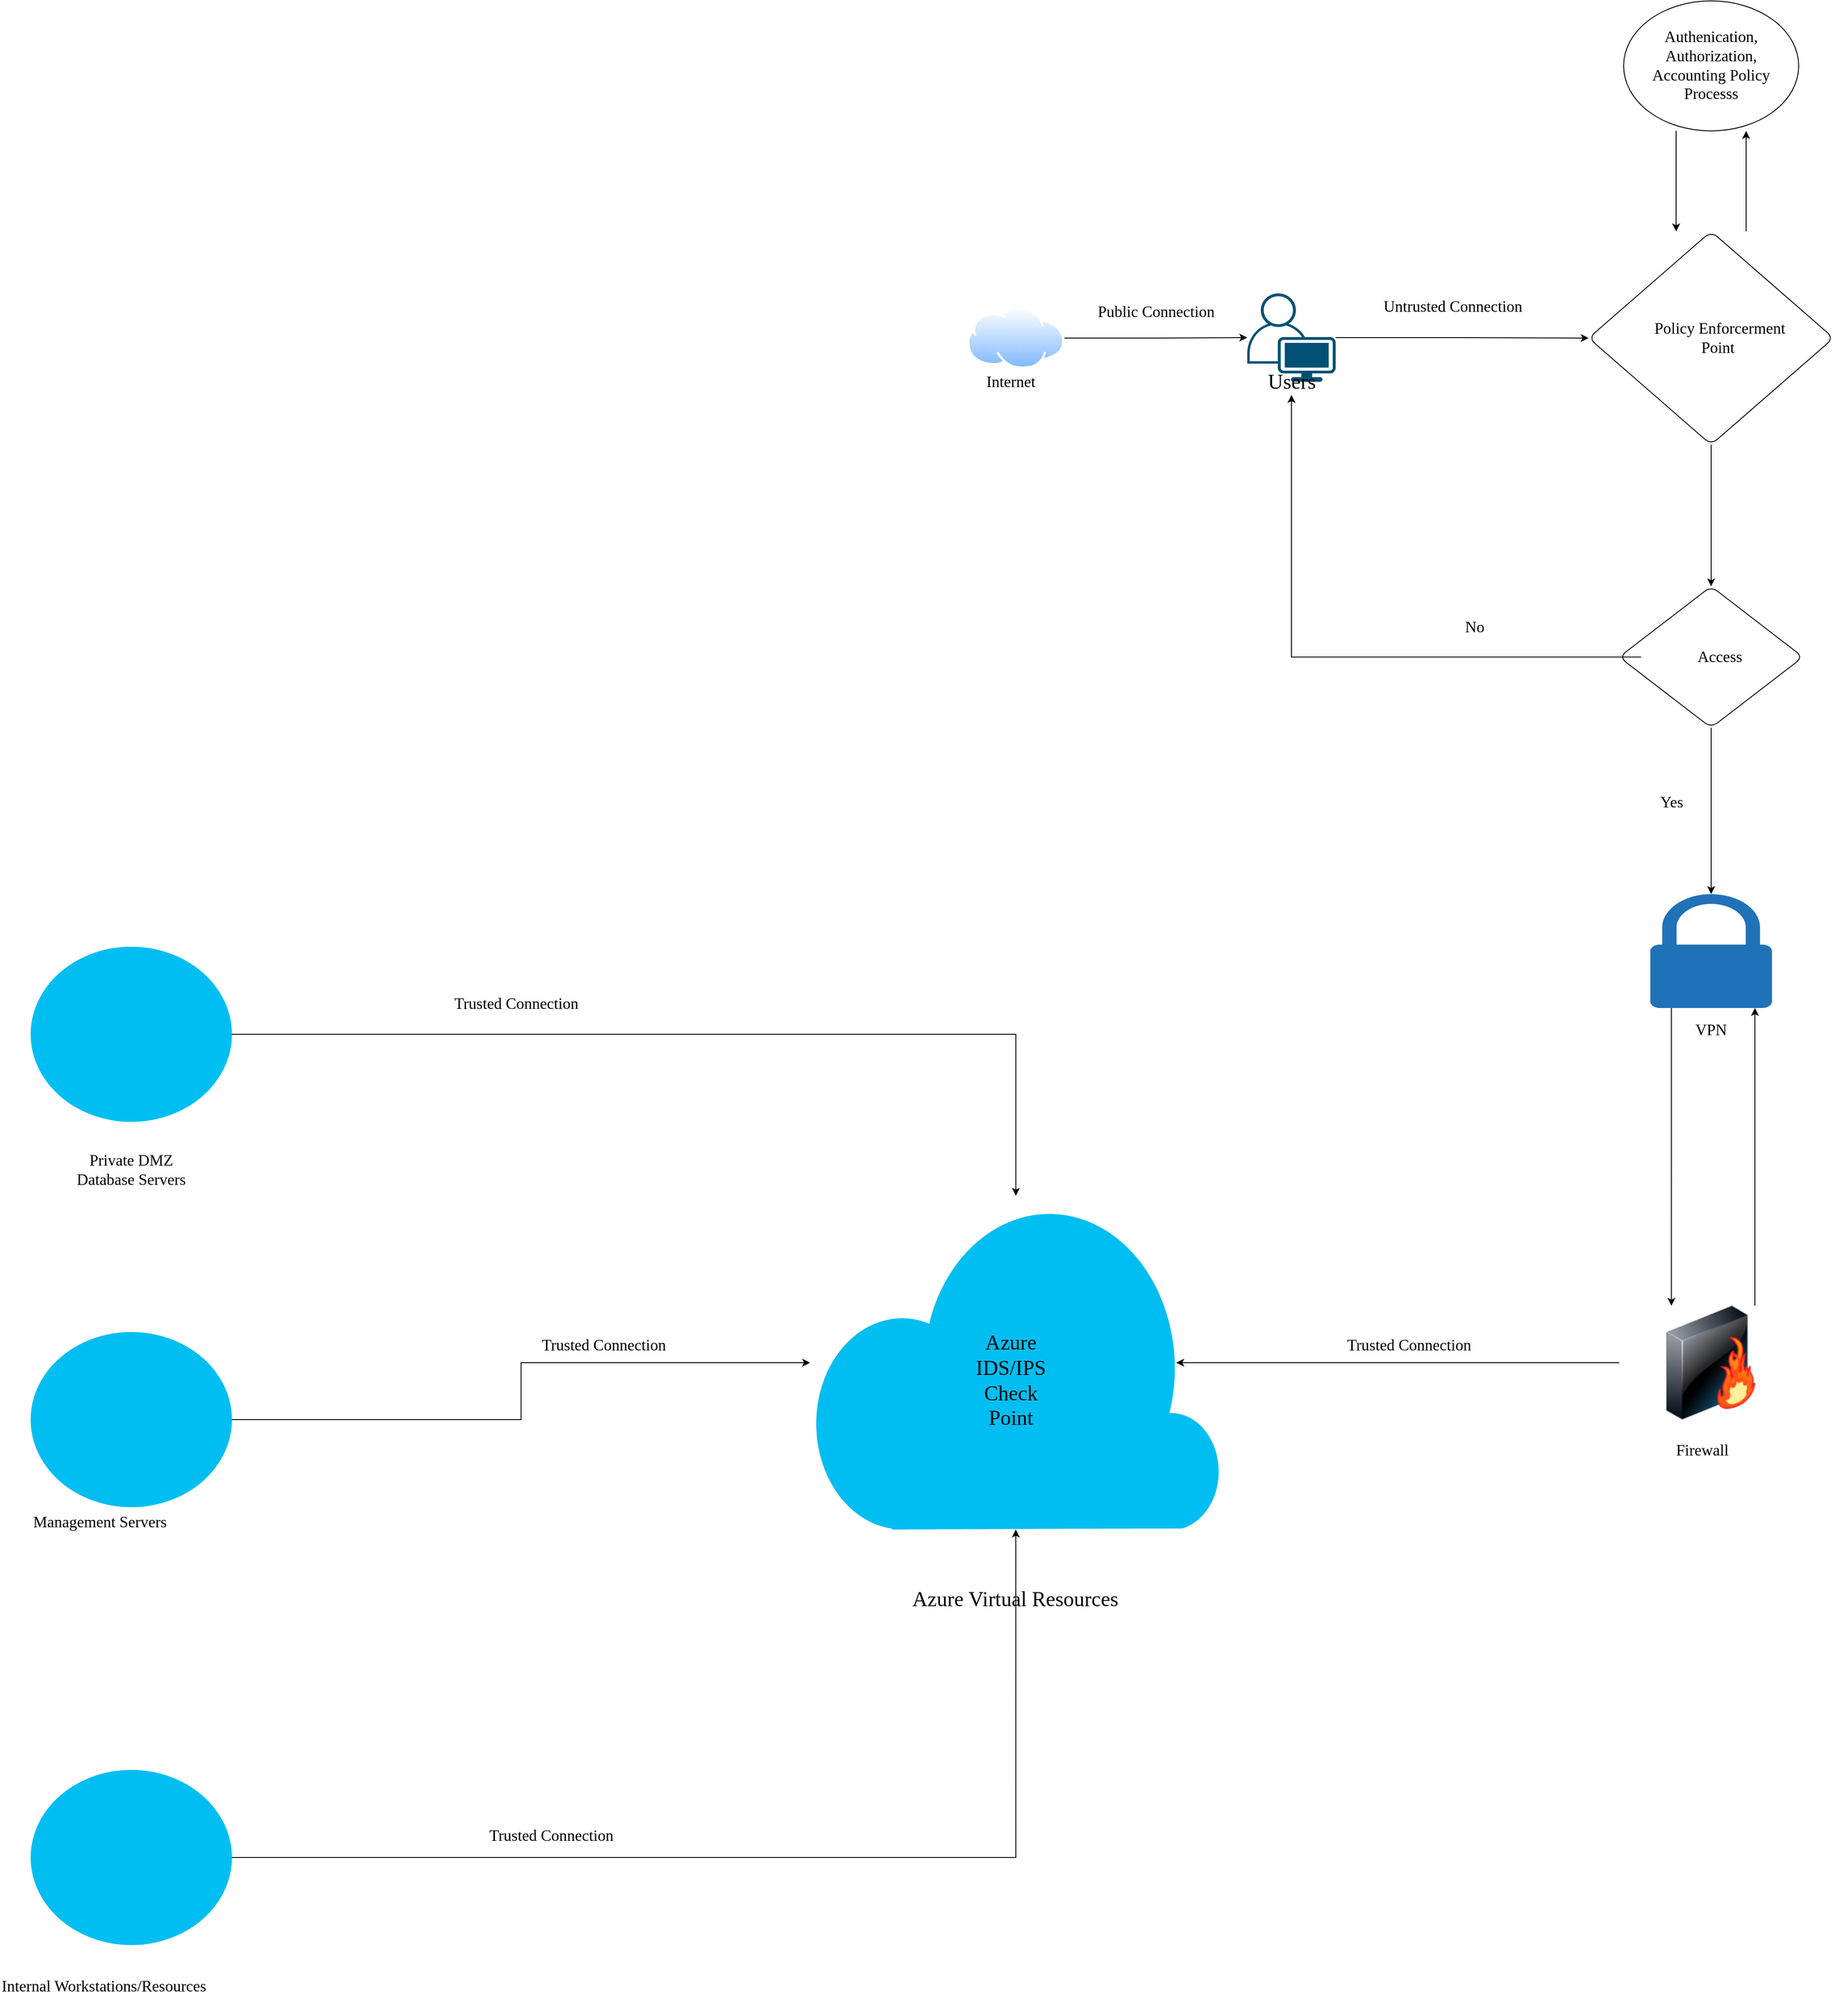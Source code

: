 <mxfile version="24.2.5" type="github">
  <diagram name="Page-1" id="52a04d89-c75d-2922-d76d-85b35f80e030">
    <mxGraphModel dx="4405" dy="2458" grid="1" gridSize="10" guides="1" tooltips="1" connect="1" arrows="1" fold="1" page="1" pageScale="1" pageWidth="1100" pageHeight="850" background="none" math="0" shadow="0">
      <root>
        <mxCell id="0" />
        <mxCell id="1" parent="0" />
        <mxCell id="3csDo20T_HW6M1ZZTiB5-7" value="" style="edgeStyle=orthogonalEdgeStyle;rounded=0;orthogonalLoop=1;jettySize=auto;html=1;" edge="1" parent="1" source="6sU9U3ZxSKF4zSMgwB_Y-1" target="3csDo20T_HW6M1ZZTiB5-6">
          <mxGeometry relative="1" as="geometry" />
        </mxCell>
        <mxCell id="6sU9U3ZxSKF4zSMgwB_Y-1" value="" style="points=[[0.35,0,0],[0.98,0.51,0],[1,0.71,0],[0.67,1,0],[0,0.795,0],[0,0.65,0]];verticalLabelPosition=bottom;sketch=0;html=1;verticalAlign=top;aspect=fixed;align=center;pointerEvents=1;shape=mxgraph.cisco19.user;fillColor=#005073;strokeColor=none;" parent="1" vertex="1">
          <mxGeometry x="350" y="324" width="101" height="101" as="geometry" />
        </mxCell>
        <mxCell id="6sU9U3ZxSKF4zSMgwB_Y-2" value="&lt;font face=&quot;Comic Sans MS&quot; style=&quot;font-size: 24px;&quot;&gt;Users&lt;/font&gt;" style="text;strokeColor=none;align=center;fillColor=none;html=1;verticalAlign=middle;whiteSpace=wrap;rounded=0;" parent="1" vertex="1">
          <mxGeometry x="355.5" y="410" width="90" height="30" as="geometry" />
        </mxCell>
        <mxCell id="3csDo20T_HW6M1ZZTiB5-3" style="edgeStyle=orthogonalEdgeStyle;rounded=0;orthogonalLoop=1;jettySize=auto;html=1;" edge="1" parent="1" source="3csDo20T_HW6M1ZZTiB5-1" target="6sU9U3ZxSKF4zSMgwB_Y-1">
          <mxGeometry relative="1" as="geometry" />
        </mxCell>
        <mxCell id="3csDo20T_HW6M1ZZTiB5-1" value="" style="image;aspect=fixed;perimeter=ellipsePerimeter;html=1;align=center;shadow=0;dashed=0;spacingTop=3;image=img/lib/active_directory/internet_cloud.svg;" vertex="1" parent="1">
          <mxGeometry x="30" y="340" width="111.11" height="70" as="geometry" />
        </mxCell>
        <mxCell id="3csDo20T_HW6M1ZZTiB5-2" value="&lt;font face=&quot;Comic Sans MS&quot; style=&quot;font-size: 18px;&quot;&gt;Internet&lt;/font&gt;" style="text;strokeColor=none;align=center;fillColor=none;html=1;verticalAlign=middle;whiteSpace=wrap;rounded=0;" vertex="1" parent="1">
          <mxGeometry x="20" y="410" width="120" height="30" as="geometry" />
        </mxCell>
        <mxCell id="3csDo20T_HW6M1ZZTiB5-4" value="&lt;font style=&quot;font-size: 18px;&quot; face=&quot;Comic Sans MS&quot;&gt;Public Connection&lt;/font&gt;" style="text;strokeColor=none;align=center;fillColor=none;html=1;verticalAlign=middle;whiteSpace=wrap;rounded=0;" vertex="1" parent="1">
          <mxGeometry x="141.11" y="330" width="210" height="30" as="geometry" />
        </mxCell>
        <mxCell id="3csDo20T_HW6M1ZZTiB5-12" value="" style="edgeStyle=orthogonalEdgeStyle;rounded=0;orthogonalLoop=1;jettySize=auto;html=1;" edge="1" parent="1">
          <mxGeometry relative="1" as="geometry">
            <mxPoint x="920" y="253.25" as="sourcePoint" />
            <mxPoint x="920" y="138.5" as="targetPoint" />
          </mxGeometry>
        </mxCell>
        <mxCell id="3csDo20T_HW6M1ZZTiB5-18" value="" style="edgeStyle=orthogonalEdgeStyle;rounded=0;orthogonalLoop=1;jettySize=auto;html=1;" edge="1" parent="1" source="3csDo20T_HW6M1ZZTiB5-6" target="3csDo20T_HW6M1ZZTiB5-17">
          <mxGeometry relative="1" as="geometry" />
        </mxCell>
        <mxCell id="3csDo20T_HW6M1ZZTiB5-6" value="" style="rhombus;whiteSpace=wrap;html=1;verticalAlign=top;sketch=0;pointerEvents=1;rounded=1;" vertex="1" parent="1">
          <mxGeometry x="740" y="253.25" width="280" height="243.5" as="geometry" />
        </mxCell>
        <mxCell id="3csDo20T_HW6M1ZZTiB5-9" value="&lt;font face=&quot;Comic Sans MS&quot;&gt;&lt;span style=&quot;font-size: 18px;&quot;&gt;Policy Enforcerment Point&amp;nbsp;&lt;/span&gt;&lt;/font&gt;" style="text;strokeColor=none;align=center;fillColor=none;html=1;verticalAlign=middle;whiteSpace=wrap;rounded=0;" vertex="1" parent="1">
          <mxGeometry x="800" y="364.5" width="180" height="20" as="geometry" />
        </mxCell>
        <mxCell id="3csDo20T_HW6M1ZZTiB5-16" style="edgeStyle=orthogonalEdgeStyle;rounded=0;orthogonalLoop=1;jettySize=auto;html=1;entryX=0.5;entryY=0;entryDx=0;entryDy=0;" edge="1" parent="1">
          <mxGeometry relative="1" as="geometry">
            <mxPoint x="840" y="138.5" as="sourcePoint" />
            <mxPoint x="840" y="253.25" as="targetPoint" />
          </mxGeometry>
        </mxCell>
        <mxCell id="3csDo20T_HW6M1ZZTiB5-11" value="" style="ellipse;whiteSpace=wrap;html=1;verticalAlign=top;sketch=0;pointerEvents=1;rounded=1;" vertex="1" parent="1">
          <mxGeometry x="780" y="-10" width="200" height="148.5" as="geometry" />
        </mxCell>
        <mxCell id="3csDo20T_HW6M1ZZTiB5-13" value="&lt;font face=&quot;Comic Sans MS&quot;&gt;&lt;span style=&quot;font-size: 18px;&quot;&gt;Authenication, Authorization, Accounting Policy Processs&lt;/span&gt;&lt;/font&gt;" style="text;strokeColor=none;align=center;fillColor=none;html=1;verticalAlign=middle;whiteSpace=wrap;rounded=0;" vertex="1" parent="1">
          <mxGeometry x="790" y="54.25" width="180" height="20" as="geometry" />
        </mxCell>
        <mxCell id="3csDo20T_HW6M1ZZTiB5-15" value="&lt;font style=&quot;font-size: 18px;&quot; face=&quot;Comic Sans MS&quot;&gt;Untrusted Connection&lt;/font&gt;" style="text;strokeColor=none;align=center;fillColor=none;html=1;verticalAlign=middle;whiteSpace=wrap;rounded=0;" vertex="1" parent="1">
          <mxGeometry x="480" y="324" width="210" height="30" as="geometry" />
        </mxCell>
        <mxCell id="3csDo20T_HW6M1ZZTiB5-24" style="edgeStyle=orthogonalEdgeStyle;rounded=0;orthogonalLoop=1;jettySize=auto;html=1;" edge="1" parent="1" source="3csDo20T_HW6M1ZZTiB5-17" target="3csDo20T_HW6M1ZZTiB5-23">
          <mxGeometry relative="1" as="geometry" />
        </mxCell>
        <mxCell id="3csDo20T_HW6M1ZZTiB5-17" value="" style="rhombus;whiteSpace=wrap;html=1;verticalAlign=top;sketch=0;pointerEvents=1;rounded=1;" vertex="1" parent="1">
          <mxGeometry x="775" y="658.5" width="210" height="161.5" as="geometry" />
        </mxCell>
        <mxCell id="3csDo20T_HW6M1ZZTiB5-20" style="edgeStyle=orthogonalEdgeStyle;rounded=0;orthogonalLoop=1;jettySize=auto;html=1;entryX=0.5;entryY=1;entryDx=0;entryDy=0;" edge="1" parent="1" source="3csDo20T_HW6M1ZZTiB5-19" target="6sU9U3ZxSKF4zSMgwB_Y-2">
          <mxGeometry relative="1" as="geometry" />
        </mxCell>
        <mxCell id="3csDo20T_HW6M1ZZTiB5-19" value="&lt;font face=&quot;Comic Sans MS&quot;&gt;&lt;span style=&quot;font-size: 18px;&quot;&gt;Access&lt;/span&gt;&lt;/font&gt;" style="text;strokeColor=none;align=center;fillColor=none;html=1;verticalAlign=middle;whiteSpace=wrap;rounded=0;" vertex="1" parent="1">
          <mxGeometry x="800" y="729.25" width="180" height="20" as="geometry" />
        </mxCell>
        <mxCell id="3csDo20T_HW6M1ZZTiB5-21" value="&lt;font face=&quot;Comic Sans MS&quot; style=&quot;font-size: 18px;&quot;&gt;No&lt;/font&gt;" style="text;strokeColor=none;align=center;fillColor=none;html=1;verticalAlign=middle;whiteSpace=wrap;rounded=0;" vertex="1" parent="1">
          <mxGeometry x="530" y="690" width="160" height="30" as="geometry" />
        </mxCell>
        <mxCell id="3csDo20T_HW6M1ZZTiB5-23" value="" style="sketch=0;pointerEvents=1;shadow=0;dashed=0;html=1;strokeColor=none;labelPosition=center;verticalLabelPosition=bottom;verticalAlign=top;outlineConnect=0;align=center;shape=mxgraph.office.security.lock_protected;fillColor=#2072B8;" vertex="1" parent="1">
          <mxGeometry x="810.5" y="1010" width="139" height="130" as="geometry" />
        </mxCell>
        <mxCell id="3csDo20T_HW6M1ZZTiB5-25" value="&lt;font face=&quot;Comic Sans MS&quot; style=&quot;font-size: 18px;&quot;&gt;Yes&lt;/font&gt;" style="text;strokeColor=none;align=center;fillColor=none;html=1;verticalAlign=middle;whiteSpace=wrap;rounded=0;" vertex="1" parent="1">
          <mxGeometry x="790" y="890" width="90" height="30" as="geometry" />
        </mxCell>
        <mxCell id="3csDo20T_HW6M1ZZTiB5-29" style="edgeStyle=orthogonalEdgeStyle;rounded=0;orthogonalLoop=1;jettySize=auto;html=1;entryX=0.5;entryY=0;entryDx=0;entryDy=0;" edge="1" parent="1" source="3csDo20T_HW6M1ZZTiB5-23">
          <mxGeometry relative="1" as="geometry">
            <mxPoint x="834.57" y="1180" as="sourcePoint" />
            <mxPoint x="834.57" y="1480" as="targetPoint" />
            <Array as="points">
              <mxPoint x="835" y="1310" />
            </Array>
          </mxGeometry>
        </mxCell>
        <mxCell id="3csDo20T_HW6M1ZZTiB5-26" value="&lt;font face=&quot;Comic Sans MS&quot; style=&quot;font-size: 18px;&quot;&gt;VPN&lt;/font&gt;" style="text;strokeColor=none;align=center;fillColor=none;html=1;verticalAlign=middle;whiteSpace=wrap;rounded=0;" vertex="1" parent="1">
          <mxGeometry x="800" y="1150" width="160" height="30" as="geometry" />
        </mxCell>
        <mxCell id="3csDo20T_HW6M1ZZTiB5-28" style="edgeStyle=orthogonalEdgeStyle;rounded=0;orthogonalLoop=1;jettySize=auto;html=1;" edge="1" parent="1">
          <mxGeometry relative="1" as="geometry">
            <mxPoint x="930.0" y="1480" as="sourcePoint" />
            <mxPoint x="930.0" y="1140" as="targetPoint" />
          </mxGeometry>
        </mxCell>
        <mxCell id="3csDo20T_HW6M1ZZTiB5-27" value="" style="image;html=1;image=img/lib/clip_art/networking/Firewall-page1_128x128.png" vertex="1" parent="1">
          <mxGeometry x="775" y="1480" width="210" height="130" as="geometry" />
        </mxCell>
        <mxCell id="3csDo20T_HW6M1ZZTiB5-30" value="&lt;font face=&quot;Comic Sans MS&quot; style=&quot;font-size: 18px;&quot;&gt;Firewall&lt;/font&gt;" style="text;strokeColor=none;align=center;fillColor=none;html=1;verticalAlign=middle;whiteSpace=wrap;rounded=0;" vertex="1" parent="1">
          <mxGeometry x="790" y="1630" width="160" height="30" as="geometry" />
        </mxCell>
        <mxCell id="3csDo20T_HW6M1ZZTiB5-33" value="" style="verticalLabelPosition=bottom;html=1;verticalAlign=top;align=center;strokeColor=none;fillColor=#00BEF2;shape=mxgraph.azure.cloud;" vertex="1" parent="1">
          <mxGeometry x="-149.45" y="1354.5" width="470" height="381" as="geometry" />
        </mxCell>
        <mxCell id="3csDo20T_HW6M1ZZTiB5-34" style="edgeStyle=orthogonalEdgeStyle;rounded=0;orthogonalLoop=1;jettySize=auto;html=1;entryX=0.89;entryY=0.5;entryDx=0;entryDy=0;entryPerimeter=0;" edge="1" parent="1" source="3csDo20T_HW6M1ZZTiB5-27" target="3csDo20T_HW6M1ZZTiB5-33">
          <mxGeometry relative="1" as="geometry" />
        </mxCell>
        <mxCell id="3csDo20T_HW6M1ZZTiB5-35" value="&lt;font face=&quot;Comic Sans MS&quot; style=&quot;font-size: 24px;&quot;&gt;Azure Virtual Resources&lt;/font&gt;" style="text;strokeColor=none;align=center;fillColor=none;html=1;verticalAlign=middle;whiteSpace=wrap;rounded=0;" vertex="1" parent="1">
          <mxGeometry x="-96.67" y="1750" width="364.44" height="130" as="geometry" />
        </mxCell>
        <mxCell id="3csDo20T_HW6M1ZZTiB5-45" style="edgeStyle=orthogonalEdgeStyle;rounded=0;orthogonalLoop=1;jettySize=auto;html=1;" edge="1" parent="1" source="3csDo20T_HW6M1ZZTiB5-36" target="3csDo20T_HW6M1ZZTiB5-33">
          <mxGeometry relative="1" as="geometry" />
        </mxCell>
        <mxCell id="3csDo20T_HW6M1ZZTiB5-36" value="" style="ellipse;whiteSpace=wrap;html=1;verticalAlign=top;fillColor=#00BEF2;strokeColor=none;" vertex="1" parent="1">
          <mxGeometry x="-1040" y="1070" width="230" height="200" as="geometry" />
        </mxCell>
        <mxCell id="3csDo20T_HW6M1ZZTiB5-38" value="&lt;font face=&quot;Comic Sans MS&quot;&gt;&lt;span style=&quot;font-size: 18px;&quot;&gt;Private DMZ Database Servers&lt;/span&gt;&lt;/font&gt;" style="text;strokeColor=none;align=center;fillColor=none;html=1;verticalAlign=middle;whiteSpace=wrap;rounded=0;" vertex="1" parent="1">
          <mxGeometry x="-1005" y="1310" width="160" height="30" as="geometry" />
        </mxCell>
        <mxCell id="3csDo20T_HW6M1ZZTiB5-44" style="edgeStyle=orthogonalEdgeStyle;rounded=0;orthogonalLoop=1;jettySize=auto;html=1;" edge="1" parent="1" source="3csDo20T_HW6M1ZZTiB5-39" target="3csDo20T_HW6M1ZZTiB5-33">
          <mxGeometry relative="1" as="geometry" />
        </mxCell>
        <mxCell id="3csDo20T_HW6M1ZZTiB5-39" value="" style="ellipse;whiteSpace=wrap;html=1;verticalAlign=top;fillColor=#00BEF2;strokeColor=none;" vertex="1" parent="1">
          <mxGeometry x="-1040" y="1510" width="230" height="200" as="geometry" />
        </mxCell>
        <mxCell id="3csDo20T_HW6M1ZZTiB5-40" value="&lt;div style=&quot;text-align: center;&quot;&gt;&lt;span style=&quot;background-color: initial; font-size: 18px;&quot;&gt;&lt;font face=&quot;Comic Sans MS&quot;&gt;&amp;nbsp; &amp;nbsp; &amp;nbsp; &amp;nbsp; Management Servers&amp;nbsp;&lt;/font&gt;&lt;/span&gt;&lt;/div&gt;" style="text;whiteSpace=wrap;html=1;" vertex="1" parent="1">
          <mxGeometry x="-1075" y="1710" width="300" height="50" as="geometry" />
        </mxCell>
        <mxCell id="3csDo20T_HW6M1ZZTiB5-41" value="" style="ellipse;whiteSpace=wrap;html=1;verticalAlign=top;fillColor=#00BEF2;strokeColor=none;" vertex="1" parent="1">
          <mxGeometry x="-1040" y="2010" width="230" height="200" as="geometry" />
        </mxCell>
        <mxCell id="3csDo20T_HW6M1ZZTiB5-42" value="&lt;div style=&quot;text-align: center;&quot;&gt;&lt;font face=&quot;Comic Sans MS&quot;&gt;&lt;span style=&quot;font-size: 18px;&quot;&gt;Internal Workstations/Resources&lt;/span&gt;&lt;/font&gt;&lt;/div&gt;" style="text;whiteSpace=wrap;html=1;" vertex="1" parent="1">
          <mxGeometry x="-1075" y="2240" width="300" height="50" as="geometry" />
        </mxCell>
        <mxCell id="3csDo20T_HW6M1ZZTiB5-43" style="edgeStyle=orthogonalEdgeStyle;rounded=0;orthogonalLoop=1;jettySize=auto;html=1;entryX=0.5;entryY=1;entryDx=0;entryDy=0;entryPerimeter=0;" edge="1" parent="1" source="3csDo20T_HW6M1ZZTiB5-41" target="3csDo20T_HW6M1ZZTiB5-33">
          <mxGeometry relative="1" as="geometry" />
        </mxCell>
        <mxCell id="3csDo20T_HW6M1ZZTiB5-46" value="&lt;font style=&quot;font-size: 18px;&quot; face=&quot;Comic Sans MS&quot;&gt;Trusted Connection&lt;/font&gt;" style="text;strokeColor=none;align=center;fillColor=none;html=1;verticalAlign=middle;whiteSpace=wrap;rounded=0;" vertex="1" parent="1">
          <mxGeometry x="-590" y="1120" width="210" height="30" as="geometry" />
        </mxCell>
        <mxCell id="3csDo20T_HW6M1ZZTiB5-48" value="&lt;font style=&quot;font-size: 18px;&quot; face=&quot;Comic Sans MS&quot;&gt;Trusted Connection&lt;/font&gt;" style="text;strokeColor=none;align=center;fillColor=none;html=1;verticalAlign=middle;whiteSpace=wrap;rounded=0;" vertex="1" parent="1">
          <mxGeometry x="-490" y="1510" width="210" height="30" as="geometry" />
        </mxCell>
        <mxCell id="3csDo20T_HW6M1ZZTiB5-49" value="&lt;font style=&quot;font-size: 18px;&quot; face=&quot;Comic Sans MS&quot;&gt;Trusted Connection&lt;/font&gt;" style="text;strokeColor=none;align=center;fillColor=none;html=1;verticalAlign=middle;whiteSpace=wrap;rounded=0;" vertex="1" parent="1">
          <mxGeometry x="-550" y="2070" width="210" height="30" as="geometry" />
        </mxCell>
        <mxCell id="3csDo20T_HW6M1ZZTiB5-50" value="&lt;font style=&quot;font-size: 18px;&quot; face=&quot;Comic Sans MS&quot;&gt;Trusted Connection&lt;/font&gt;" style="text;strokeColor=none;align=center;fillColor=none;html=1;verticalAlign=middle;whiteSpace=wrap;rounded=0;" vertex="1" parent="1">
          <mxGeometry x="430" y="1510" width="210" height="30" as="geometry" />
        </mxCell>
        <mxCell id="3csDo20T_HW6M1ZZTiB5-51" value="&lt;font style=&quot;font-size: 24px;&quot; face=&quot;Comic Sans MS&quot;&gt;Azure IDS/IPS Check Point&lt;/font&gt;" style="text;strokeColor=none;align=center;fillColor=none;html=1;verticalAlign=middle;whiteSpace=wrap;rounded=0;" vertex="1" parent="1">
          <mxGeometry x="50" y="1550" width="60" height="30" as="geometry" />
        </mxCell>
      </root>
    </mxGraphModel>
  </diagram>
</mxfile>
